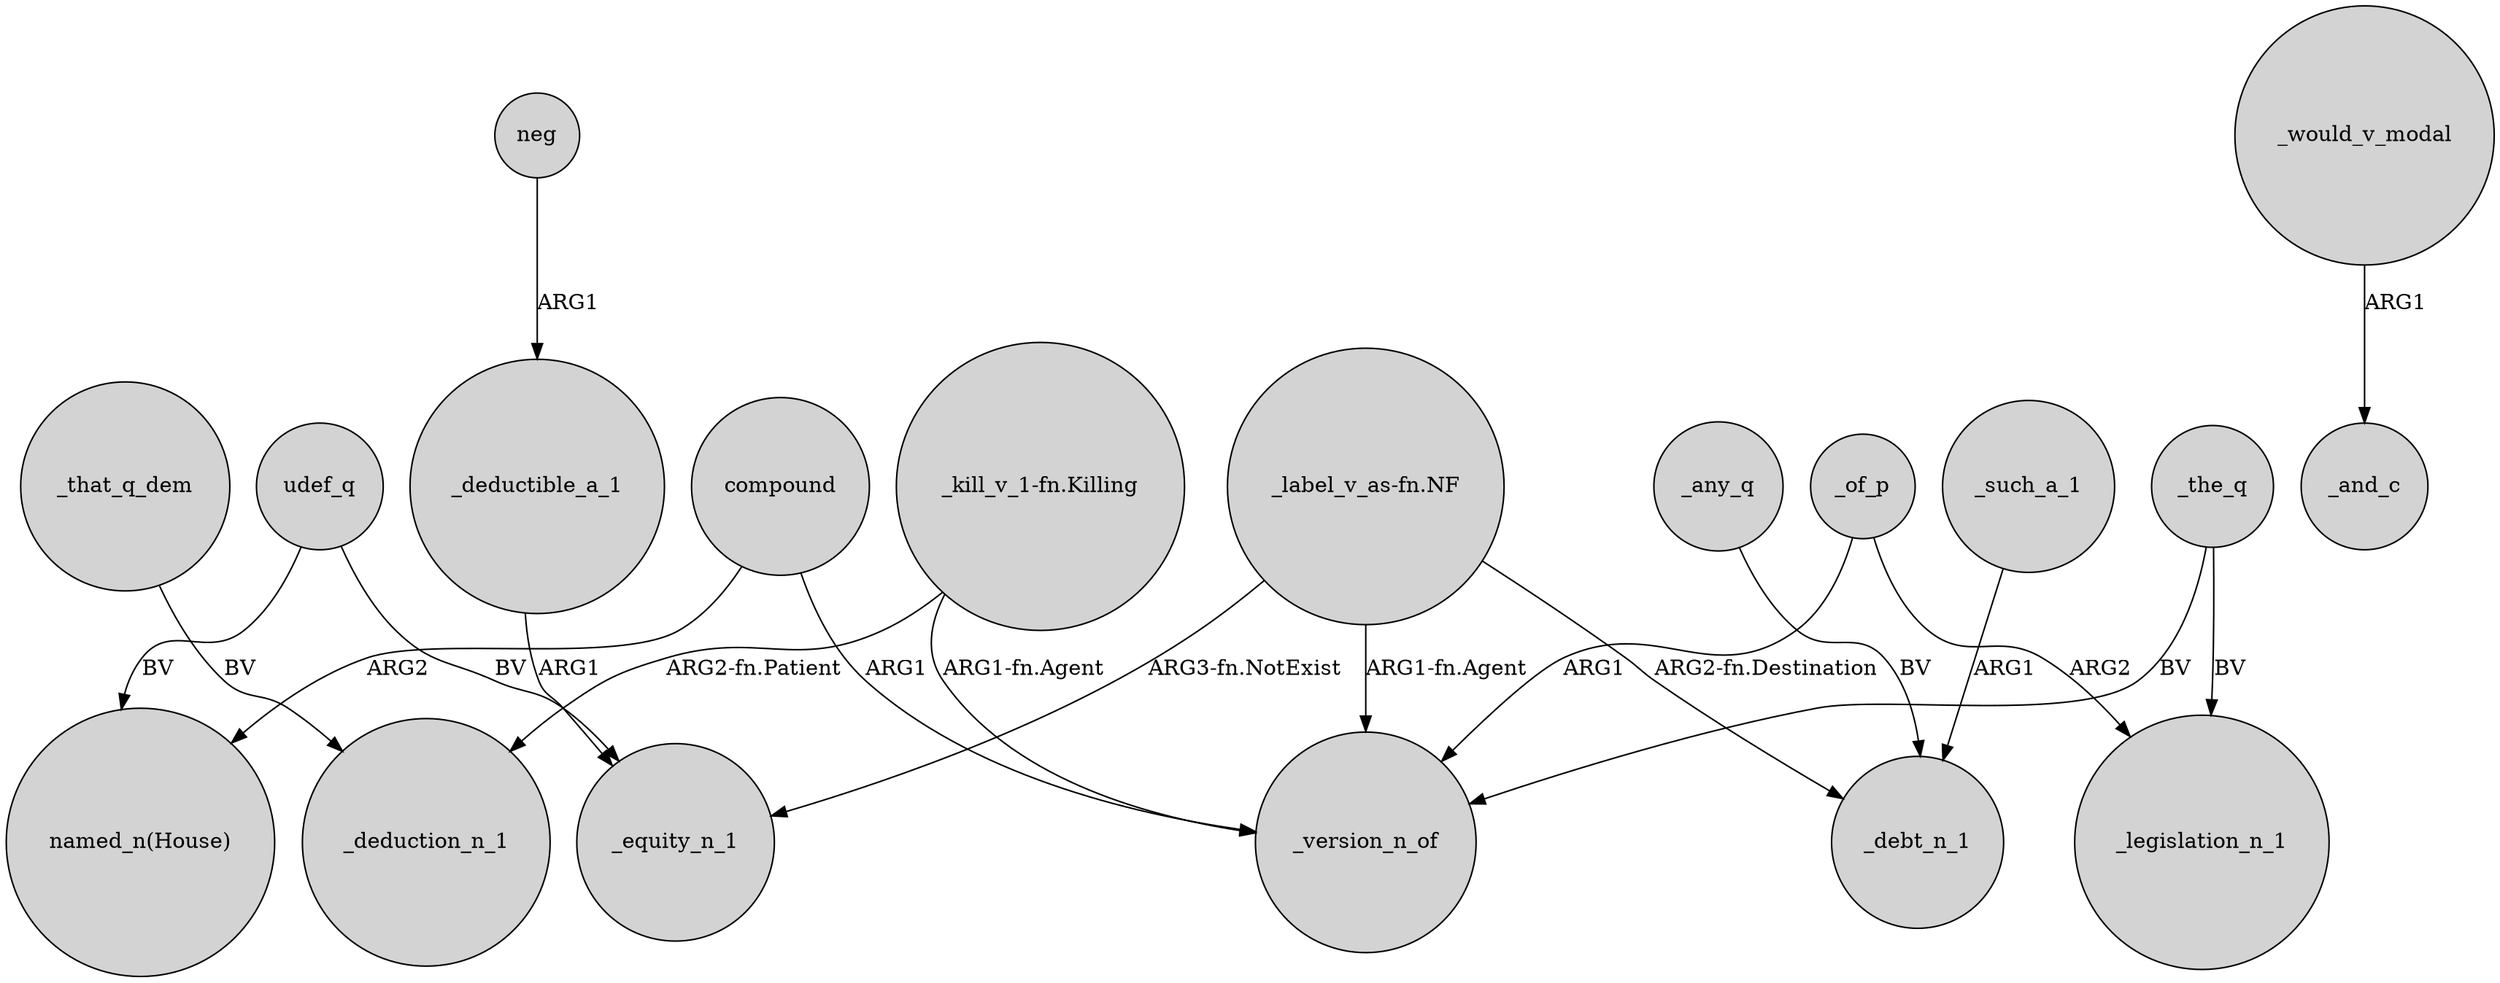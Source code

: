 digraph {
	node [shape=circle style=filled]
	udef_q -> "named_n(House)" [label=BV]
	_would_v_modal -> _and_c [label=ARG1]
	"_kill_v_1-fn.Killing" -> _version_n_of [label="ARG1-fn.Agent"]
	_deductible_a_1 -> _equity_n_1 [label=ARG1]
	"_kill_v_1-fn.Killing" -> _deduction_n_1 [label="ARG2-fn.Patient"]
	_such_a_1 -> _debt_n_1 [label=ARG1]
	compound -> _version_n_of [label=ARG1]
	neg -> _deductible_a_1 [label=ARG1]
	_that_q_dem -> _deduction_n_1 [label=BV]
	"_label_v_as-fn.NF" -> _debt_n_1 [label="ARG2-fn.Destination"]
	_the_q -> _legislation_n_1 [label=BV]
	udef_q -> _equity_n_1 [label=BV]
	_of_p -> _version_n_of [label=ARG1]
	compound -> "named_n(House)" [label=ARG2]
	"_label_v_as-fn.NF" -> _equity_n_1 [label="ARG3-fn.NotExist"]
	_any_q -> _debt_n_1 [label=BV]
	_of_p -> _legislation_n_1 [label=ARG2]
	_the_q -> _version_n_of [label=BV]
	"_label_v_as-fn.NF" -> _version_n_of [label="ARG1-fn.Agent"]
}
